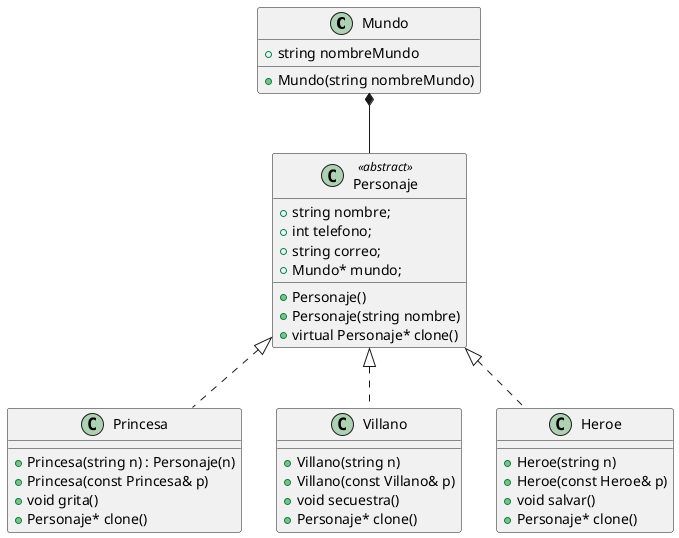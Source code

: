 @startuml
    Class Mundo{
        +string nombreMundo
        +Mundo(string nombreMundo)
    }
    Class Personaje<<abstract>>{
        +string nombre;
        +int telefono;
        +string correo;
        +Mundo* mundo;
        +Personaje()
        +Personaje(string nombre)
        +virtual Personaje* clone()
    }
    Class Princesa{
        +Princesa(string n) : Personaje(n)
        +Princesa(const Princesa& p)
        +void grita()
        +Personaje* clone()
    }
    Class Villano{
        +Villano(string n)
        +Villano(const Villano& p)
        +void secuestra()
        +Personaje* clone()
    }
    Class Heroe{
        +Heroe(string n)
        +Heroe(const Heroe& p)
        +void salvar()
        +Personaje* clone()
    }

Personaje <|.. Princesa
Personaje <|.. Villano
Personaje <|.. Heroe
Mundo *-- Personaje
@enduml
